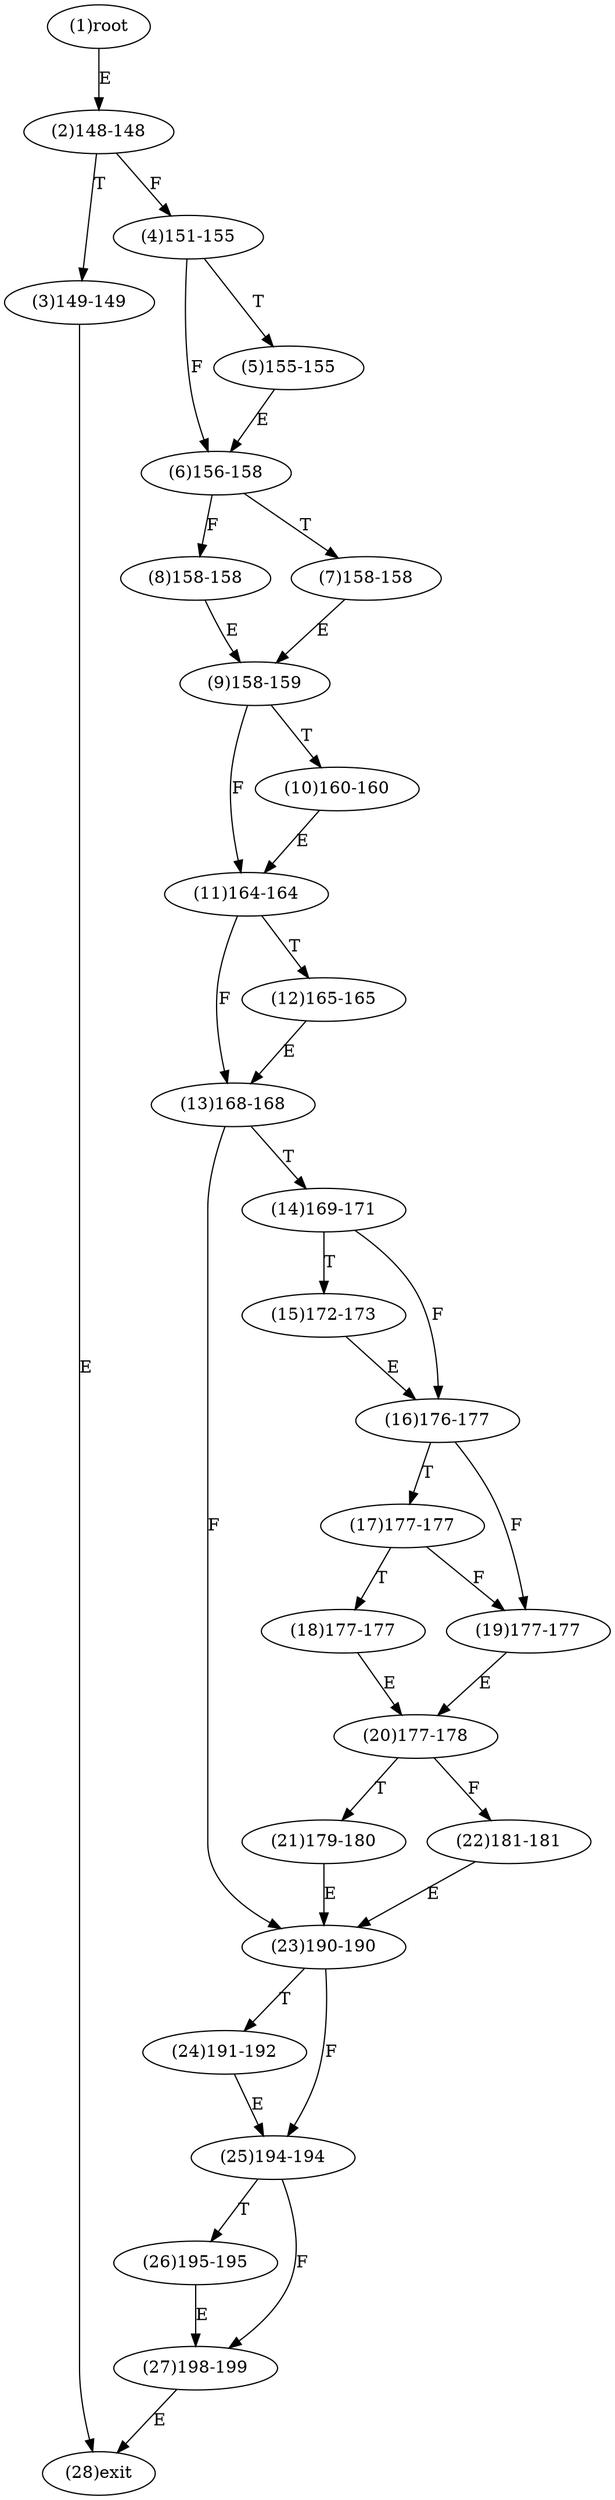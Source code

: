 digraph "" { 
1[ label="(1)root"];
2[ label="(2)148-148"];
3[ label="(3)149-149"];
4[ label="(4)151-155"];
5[ label="(5)155-155"];
6[ label="(6)156-158"];
7[ label="(7)158-158"];
8[ label="(8)158-158"];
9[ label="(9)158-159"];
10[ label="(10)160-160"];
11[ label="(11)164-164"];
12[ label="(12)165-165"];
13[ label="(13)168-168"];
14[ label="(14)169-171"];
15[ label="(15)172-173"];
17[ label="(17)177-177"];
16[ label="(16)176-177"];
19[ label="(19)177-177"];
18[ label="(18)177-177"];
21[ label="(21)179-180"];
20[ label="(20)177-178"];
23[ label="(23)190-190"];
22[ label="(22)181-181"];
25[ label="(25)194-194"];
24[ label="(24)191-192"];
27[ label="(27)198-199"];
26[ label="(26)195-195"];
28[ label="(28)exit"];
1->2[ label="E"];
2->4[ label="F"];
2->3[ label="T"];
3->28[ label="E"];
4->6[ label="F"];
4->5[ label="T"];
5->6[ label="E"];
6->8[ label="F"];
6->7[ label="T"];
7->9[ label="E"];
8->9[ label="E"];
9->11[ label="F"];
9->10[ label="T"];
10->11[ label="E"];
11->13[ label="F"];
11->12[ label="T"];
12->13[ label="E"];
13->23[ label="F"];
13->14[ label="T"];
14->16[ label="F"];
14->15[ label="T"];
15->16[ label="E"];
16->19[ label="F"];
16->17[ label="T"];
17->19[ label="F"];
17->18[ label="T"];
18->20[ label="E"];
19->20[ label="E"];
20->22[ label="F"];
20->21[ label="T"];
21->23[ label="E"];
22->23[ label="E"];
23->25[ label="F"];
23->24[ label="T"];
24->25[ label="E"];
25->27[ label="F"];
25->26[ label="T"];
26->27[ label="E"];
27->28[ label="E"];
}